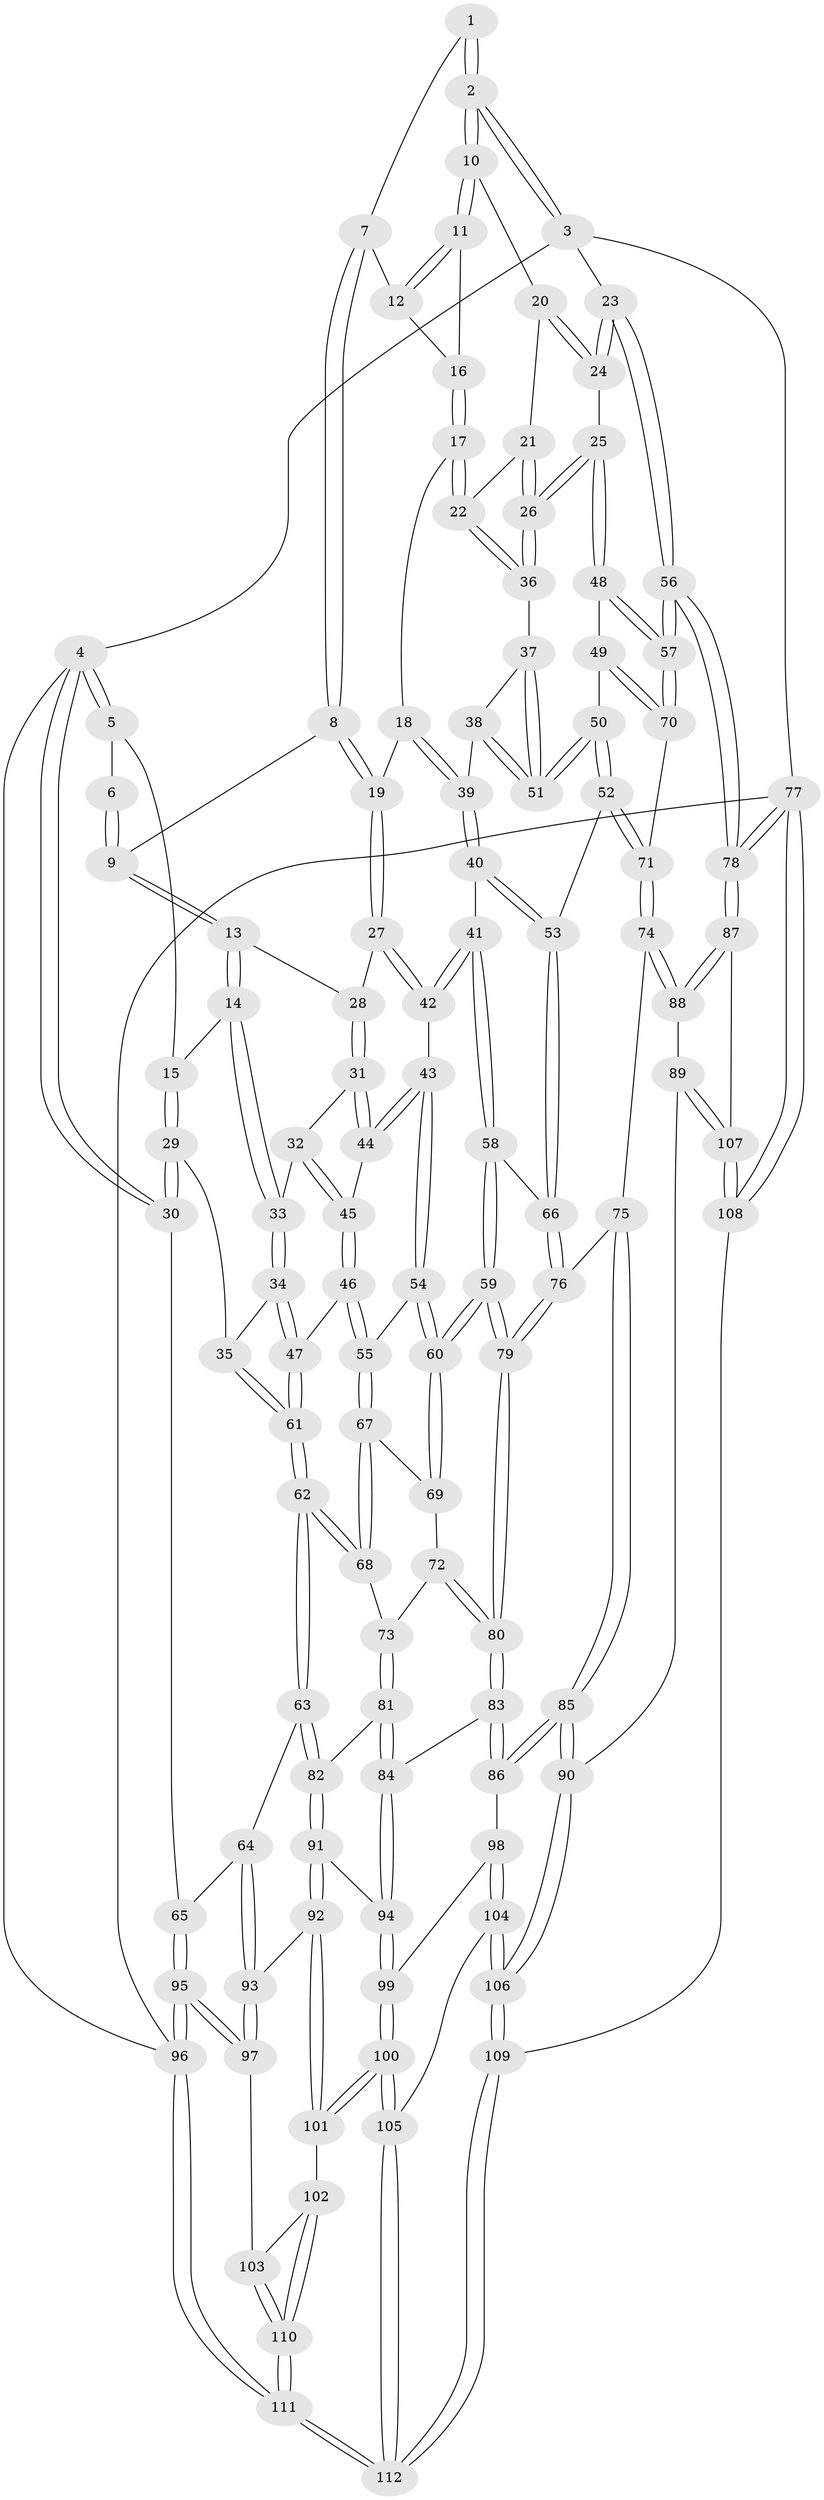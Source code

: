 // coarse degree distribution, {3: 0.08955223880597014, 5: 0.31343283582089554, 6: 0.08955223880597014, 4: 0.47761194029850745, 2: 0.014925373134328358, 7: 0.014925373134328358}
// Generated by graph-tools (version 1.1) at 2025/52/02/27/25 19:52:40]
// undirected, 112 vertices, 277 edges
graph export_dot {
graph [start="1"]
  node [color=gray90,style=filled];
  1 [pos="+0.7263629376832924+0"];
  2 [pos="+1+0"];
  3 [pos="+1+0"];
  4 [pos="+0+0"];
  5 [pos="+0.05595733778861756+0"];
  6 [pos="+0.4236172536479227+0"];
  7 [pos="+0.7188167590772564+0"];
  8 [pos="+0.5990857862085524+0.0749205891547923"];
  9 [pos="+0.42966737581050485+0.10499647079364617"];
  10 [pos="+0.8894888732166145+0.137198716975448"];
  11 [pos="+0.8824752824624403+0.13228762427768506"];
  12 [pos="+0.7565003659396208+0.016079672364677063"];
  13 [pos="+0.42501869421198185+0.11331145597435756"];
  14 [pos="+0.3657897510359532+0.16412016074893704"];
  15 [pos="+0.18531873549783648+0.09790410382225422"];
  16 [pos="+0.7502748097031984+0.12090378131398145"];
  17 [pos="+0.7383312047263737+0.18383781604651375"];
  18 [pos="+0.6777188872415262+0.20636782793403086"];
  19 [pos="+0.6331753508087434+0.20191791858530664"];
  20 [pos="+0.889226466474485+0.1389906695734318"];
  21 [pos="+0.8753878508525704+0.15623956675559045"];
  22 [pos="+0.8121262058653607+0.2219512360682635"];
  23 [pos="+1+0.23752064755223626"];
  24 [pos="+1+0.2728343960662284"];
  25 [pos="+0.9580967701475868+0.30208484228628985"];
  26 [pos="+0.9473163353718398+0.29742608959638306"];
  27 [pos="+0.633115251913283+0.2019642508441048"];
  28 [pos="+0.5632611160947643+0.21374084424986825"];
  29 [pos="+0.09250930456534381+0.2592751694216237"];
  30 [pos="+0+0.31435835503965986"];
  31 [pos="+0.5189616845151878+0.2623029283458169"];
  32 [pos="+0.4252177994543539+0.24207033539001516"];
  33 [pos="+0.37187706392816633+0.2129303635232828"];
  34 [pos="+0.35863924514451423+0.2493214041336639"];
  35 [pos="+0.16922288665731053+0.33546994341564923"];
  36 [pos="+0.8245503142469682+0.25255398284672725"];
  37 [pos="+0.8198028674075679+0.26238720938351223"];
  38 [pos="+0.7370265023998169+0.32393018968057496"];
  39 [pos="+0.7152130254476948+0.3241677157295537"];
  40 [pos="+0.6804082216455326+0.36511912712877975"];
  41 [pos="+0.6102776723346592+0.37770428554802515"];
  42 [pos="+0.6005747023289358+0.36748613614989856"];
  43 [pos="+0.5696603482616565+0.3599070169730924"];
  44 [pos="+0.5270510126511657+0.32809995430490907"];
  45 [pos="+0.47773581342963134+0.3384430109921243"];
  46 [pos="+0.39380654848572805+0.4083255245375397"];
  47 [pos="+0.37403954398676037+0.39064232418748696"];
  48 [pos="+0.9122611082900229+0.38727785271694715"];
  49 [pos="+0.8600596617231396+0.4238415803709087"];
  50 [pos="+0.8297554968904558+0.4276590383028142"];
  51 [pos="+0.8211061528417346+0.4047515275234513"];
  52 [pos="+0.8238425752705664+0.4331402799053152"];
  53 [pos="+0.7812103000343169+0.4663394872741815"];
  54 [pos="+0.4648545835253444+0.44060802383005"];
  55 [pos="+0.39592372232222367+0.4130026948761615"];
  56 [pos="+1+0.5661805610095466"];
  57 [pos="+1+0.5525416917257417"];
  58 [pos="+0.6074710574586315+0.509826433942934"];
  59 [pos="+0.5718144970033721+0.557430234683446"];
  60 [pos="+0.5602467953626178+0.5462491473415606"];
  61 [pos="+0.19995078060131716+0.4069935553270934"];
  62 [pos="+0.17100877985597665+0.554128998893037"];
  63 [pos="+0.16168819282418723+0.5669244624431304"];
  64 [pos="+0.03276083800561122+0.5883645761925012"];
  65 [pos="+0+0.5404446344712929"];
  66 [pos="+0.7729333623843948+0.482012931460292"];
  67 [pos="+0.3774724713163932+0.4765079031371611"];
  68 [pos="+0.2511782482004781+0.5420758365834097"];
  69 [pos="+0.3853804250051571+0.49822325999533107"];
  70 [pos="+0.9751107538794976+0.5626929382287779"];
  71 [pos="+0.9136076074820345+0.5956334271715424"];
  72 [pos="+0.4034357137454357+0.5832946195935823"];
  73 [pos="+0.3944303029212347+0.5910536972767128"];
  74 [pos="+0.8954250531663686+0.607815939212464"];
  75 [pos="+0.7955307259486226+0.5785409651260958"];
  76 [pos="+0.793751198641807+0.5748774852177457"];
  77 [pos="+1+1"];
  78 [pos="+1+0.9608523518959649"];
  79 [pos="+0.5678294304343972+0.5861072405762693"];
  80 [pos="+0.5669542537273791+0.5891723102604389"];
  81 [pos="+0.3822764518660138+0.6191676372792778"];
  82 [pos="+0.21307229857580626+0.6424076605051562"];
  83 [pos="+0.585196190206353+0.6931810711534625"];
  84 [pos="+0.388348609246282+0.7192315342260478"];
  85 [pos="+0.6832474443816916+0.7832423052249465"];
  86 [pos="+0.5973992965976332+0.7108867071690976"];
  87 [pos="+1+0.9346829658098741"];
  88 [pos="+0.8897550958860204+0.7203629442353319"];
  89 [pos="+0.7063424392794592+0.7955617920189977"];
  90 [pos="+0.6845134949052146+0.7854835550038332"];
  91 [pos="+0.25904206636613064+0.7611410490981019"];
  92 [pos="+0.21137586103425088+0.8135164709094357"];
  93 [pos="+0.0862555985446208+0.838890093429239"];
  94 [pos="+0.3346379580611473+0.7715684787943327"];
  95 [pos="+0+1"];
  96 [pos="+0+1"];
  97 [pos="+0.06400396501777203+0.8623604909998411"];
  98 [pos="+0.41307412885404876+0.8638860329040304"];
  99 [pos="+0.36878354844521083+0.8194562228451537"];
  100 [pos="+0.2753551353334537+0.9447914098263721"];
  101 [pos="+0.2377118001310327+0.9102837339463908"];
  102 [pos="+0.18954425705617214+0.9517476213455893"];
  103 [pos="+0.09439834984979309+0.9099028164633945"];
  104 [pos="+0.4265353774456989+0.9029875558669639"];
  105 [pos="+0.2953658846087697+0.9746843671792418"];
  106 [pos="+0.5270049061445619+0.9949890259795772"];
  107 [pos="+0.7742072332514897+0.8799561292456084"];
  108 [pos="+0.771739565416874+1"];
  109 [pos="+0.5369946878796336+1"];
  110 [pos="+0.15138472404679293+1"];
  111 [pos="+0.1655759065297423+1"];
  112 [pos="+0.2696538122731356+1"];
  1 -- 2;
  1 -- 2;
  1 -- 7;
  2 -- 3;
  2 -- 3;
  2 -- 10;
  2 -- 10;
  3 -- 4;
  3 -- 23;
  3 -- 77;
  4 -- 5;
  4 -- 5;
  4 -- 30;
  4 -- 30;
  4 -- 96;
  5 -- 6;
  5 -- 15;
  6 -- 9;
  6 -- 9;
  7 -- 8;
  7 -- 8;
  7 -- 12;
  8 -- 9;
  8 -- 19;
  8 -- 19;
  9 -- 13;
  9 -- 13;
  10 -- 11;
  10 -- 11;
  10 -- 20;
  11 -- 12;
  11 -- 12;
  11 -- 16;
  12 -- 16;
  13 -- 14;
  13 -- 14;
  13 -- 28;
  14 -- 15;
  14 -- 33;
  14 -- 33;
  15 -- 29;
  15 -- 29;
  16 -- 17;
  16 -- 17;
  17 -- 18;
  17 -- 22;
  17 -- 22;
  18 -- 19;
  18 -- 39;
  18 -- 39;
  19 -- 27;
  19 -- 27;
  20 -- 21;
  20 -- 24;
  20 -- 24;
  21 -- 22;
  21 -- 26;
  21 -- 26;
  22 -- 36;
  22 -- 36;
  23 -- 24;
  23 -- 24;
  23 -- 56;
  23 -- 56;
  24 -- 25;
  25 -- 26;
  25 -- 26;
  25 -- 48;
  25 -- 48;
  26 -- 36;
  26 -- 36;
  27 -- 28;
  27 -- 42;
  27 -- 42;
  28 -- 31;
  28 -- 31;
  29 -- 30;
  29 -- 30;
  29 -- 35;
  30 -- 65;
  31 -- 32;
  31 -- 44;
  31 -- 44;
  32 -- 33;
  32 -- 45;
  32 -- 45;
  33 -- 34;
  33 -- 34;
  34 -- 35;
  34 -- 47;
  34 -- 47;
  35 -- 61;
  35 -- 61;
  36 -- 37;
  37 -- 38;
  37 -- 51;
  37 -- 51;
  38 -- 39;
  38 -- 51;
  38 -- 51;
  39 -- 40;
  39 -- 40;
  40 -- 41;
  40 -- 53;
  40 -- 53;
  41 -- 42;
  41 -- 42;
  41 -- 58;
  41 -- 58;
  42 -- 43;
  43 -- 44;
  43 -- 44;
  43 -- 54;
  43 -- 54;
  44 -- 45;
  45 -- 46;
  45 -- 46;
  46 -- 47;
  46 -- 55;
  46 -- 55;
  47 -- 61;
  47 -- 61;
  48 -- 49;
  48 -- 57;
  48 -- 57;
  49 -- 50;
  49 -- 70;
  49 -- 70;
  50 -- 51;
  50 -- 51;
  50 -- 52;
  50 -- 52;
  52 -- 53;
  52 -- 71;
  52 -- 71;
  53 -- 66;
  53 -- 66;
  54 -- 55;
  54 -- 60;
  54 -- 60;
  55 -- 67;
  55 -- 67;
  56 -- 57;
  56 -- 57;
  56 -- 78;
  56 -- 78;
  57 -- 70;
  57 -- 70;
  58 -- 59;
  58 -- 59;
  58 -- 66;
  59 -- 60;
  59 -- 60;
  59 -- 79;
  59 -- 79;
  60 -- 69;
  60 -- 69;
  61 -- 62;
  61 -- 62;
  62 -- 63;
  62 -- 63;
  62 -- 68;
  62 -- 68;
  63 -- 64;
  63 -- 82;
  63 -- 82;
  64 -- 65;
  64 -- 93;
  64 -- 93;
  65 -- 95;
  65 -- 95;
  66 -- 76;
  66 -- 76;
  67 -- 68;
  67 -- 68;
  67 -- 69;
  68 -- 73;
  69 -- 72;
  70 -- 71;
  71 -- 74;
  71 -- 74;
  72 -- 73;
  72 -- 80;
  72 -- 80;
  73 -- 81;
  73 -- 81;
  74 -- 75;
  74 -- 88;
  74 -- 88;
  75 -- 76;
  75 -- 85;
  75 -- 85;
  76 -- 79;
  76 -- 79;
  77 -- 78;
  77 -- 78;
  77 -- 108;
  77 -- 108;
  77 -- 96;
  78 -- 87;
  78 -- 87;
  79 -- 80;
  79 -- 80;
  80 -- 83;
  80 -- 83;
  81 -- 82;
  81 -- 84;
  81 -- 84;
  82 -- 91;
  82 -- 91;
  83 -- 84;
  83 -- 86;
  83 -- 86;
  84 -- 94;
  84 -- 94;
  85 -- 86;
  85 -- 86;
  85 -- 90;
  85 -- 90;
  86 -- 98;
  87 -- 88;
  87 -- 88;
  87 -- 107;
  88 -- 89;
  89 -- 90;
  89 -- 107;
  89 -- 107;
  90 -- 106;
  90 -- 106;
  91 -- 92;
  91 -- 92;
  91 -- 94;
  92 -- 93;
  92 -- 101;
  92 -- 101;
  93 -- 97;
  93 -- 97;
  94 -- 99;
  94 -- 99;
  95 -- 96;
  95 -- 96;
  95 -- 97;
  95 -- 97;
  96 -- 111;
  96 -- 111;
  97 -- 103;
  98 -- 99;
  98 -- 104;
  98 -- 104;
  99 -- 100;
  99 -- 100;
  100 -- 101;
  100 -- 101;
  100 -- 105;
  100 -- 105;
  101 -- 102;
  102 -- 103;
  102 -- 110;
  102 -- 110;
  103 -- 110;
  103 -- 110;
  104 -- 105;
  104 -- 106;
  104 -- 106;
  105 -- 112;
  105 -- 112;
  106 -- 109;
  106 -- 109;
  107 -- 108;
  107 -- 108;
  108 -- 109;
  109 -- 112;
  109 -- 112;
  110 -- 111;
  110 -- 111;
  111 -- 112;
  111 -- 112;
}
